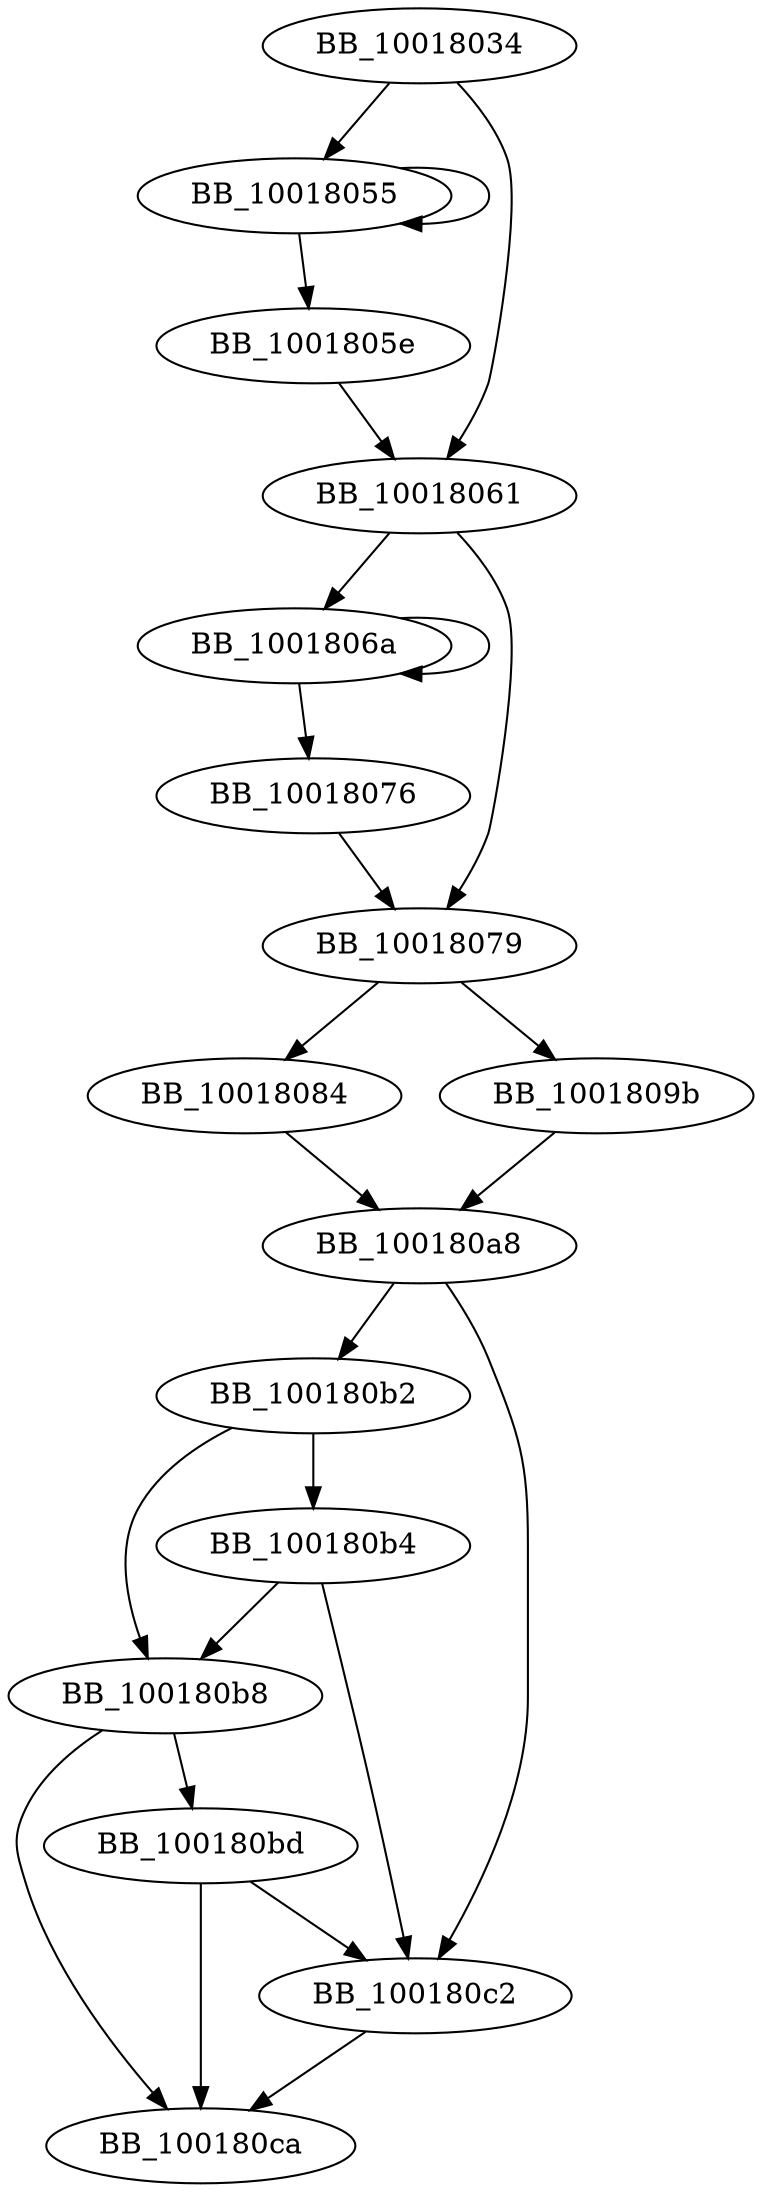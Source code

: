 DiGraph _xtime_diff{
BB_10018034->BB_10018055
BB_10018034->BB_10018061
BB_10018055->BB_10018055
BB_10018055->BB_1001805e
BB_1001805e->BB_10018061
BB_10018061->BB_1001806a
BB_10018061->BB_10018079
BB_1001806a->BB_1001806a
BB_1001806a->BB_10018076
BB_10018076->BB_10018079
BB_10018079->BB_10018084
BB_10018079->BB_1001809b
BB_10018084->BB_100180a8
BB_1001809b->BB_100180a8
BB_100180a8->BB_100180b2
BB_100180a8->BB_100180c2
BB_100180b2->BB_100180b4
BB_100180b2->BB_100180b8
BB_100180b4->BB_100180b8
BB_100180b4->BB_100180c2
BB_100180b8->BB_100180bd
BB_100180b8->BB_100180ca
BB_100180bd->BB_100180c2
BB_100180bd->BB_100180ca
BB_100180c2->BB_100180ca
}
